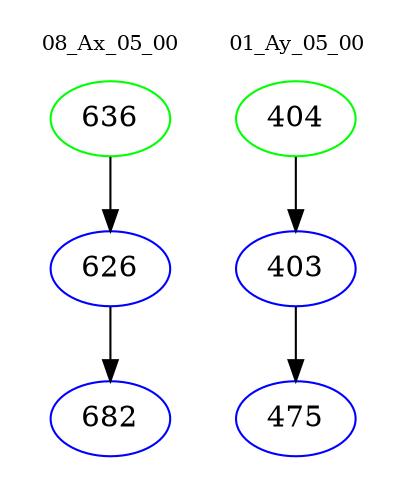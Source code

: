 digraph{
subgraph cluster_0 {
color = white
label = "08_Ax_05_00";
fontsize=10;
T0_636 [label="636", color="green"]
T0_636 -> T0_626 [color="black"]
T0_626 [label="626", color="blue"]
T0_626 -> T0_682 [color="black"]
T0_682 [label="682", color="blue"]
}
subgraph cluster_1 {
color = white
label = "01_Ay_05_00";
fontsize=10;
T1_404 [label="404", color="green"]
T1_404 -> T1_403 [color="black"]
T1_403 [label="403", color="blue"]
T1_403 -> T1_475 [color="black"]
T1_475 [label="475", color="blue"]
}
}
